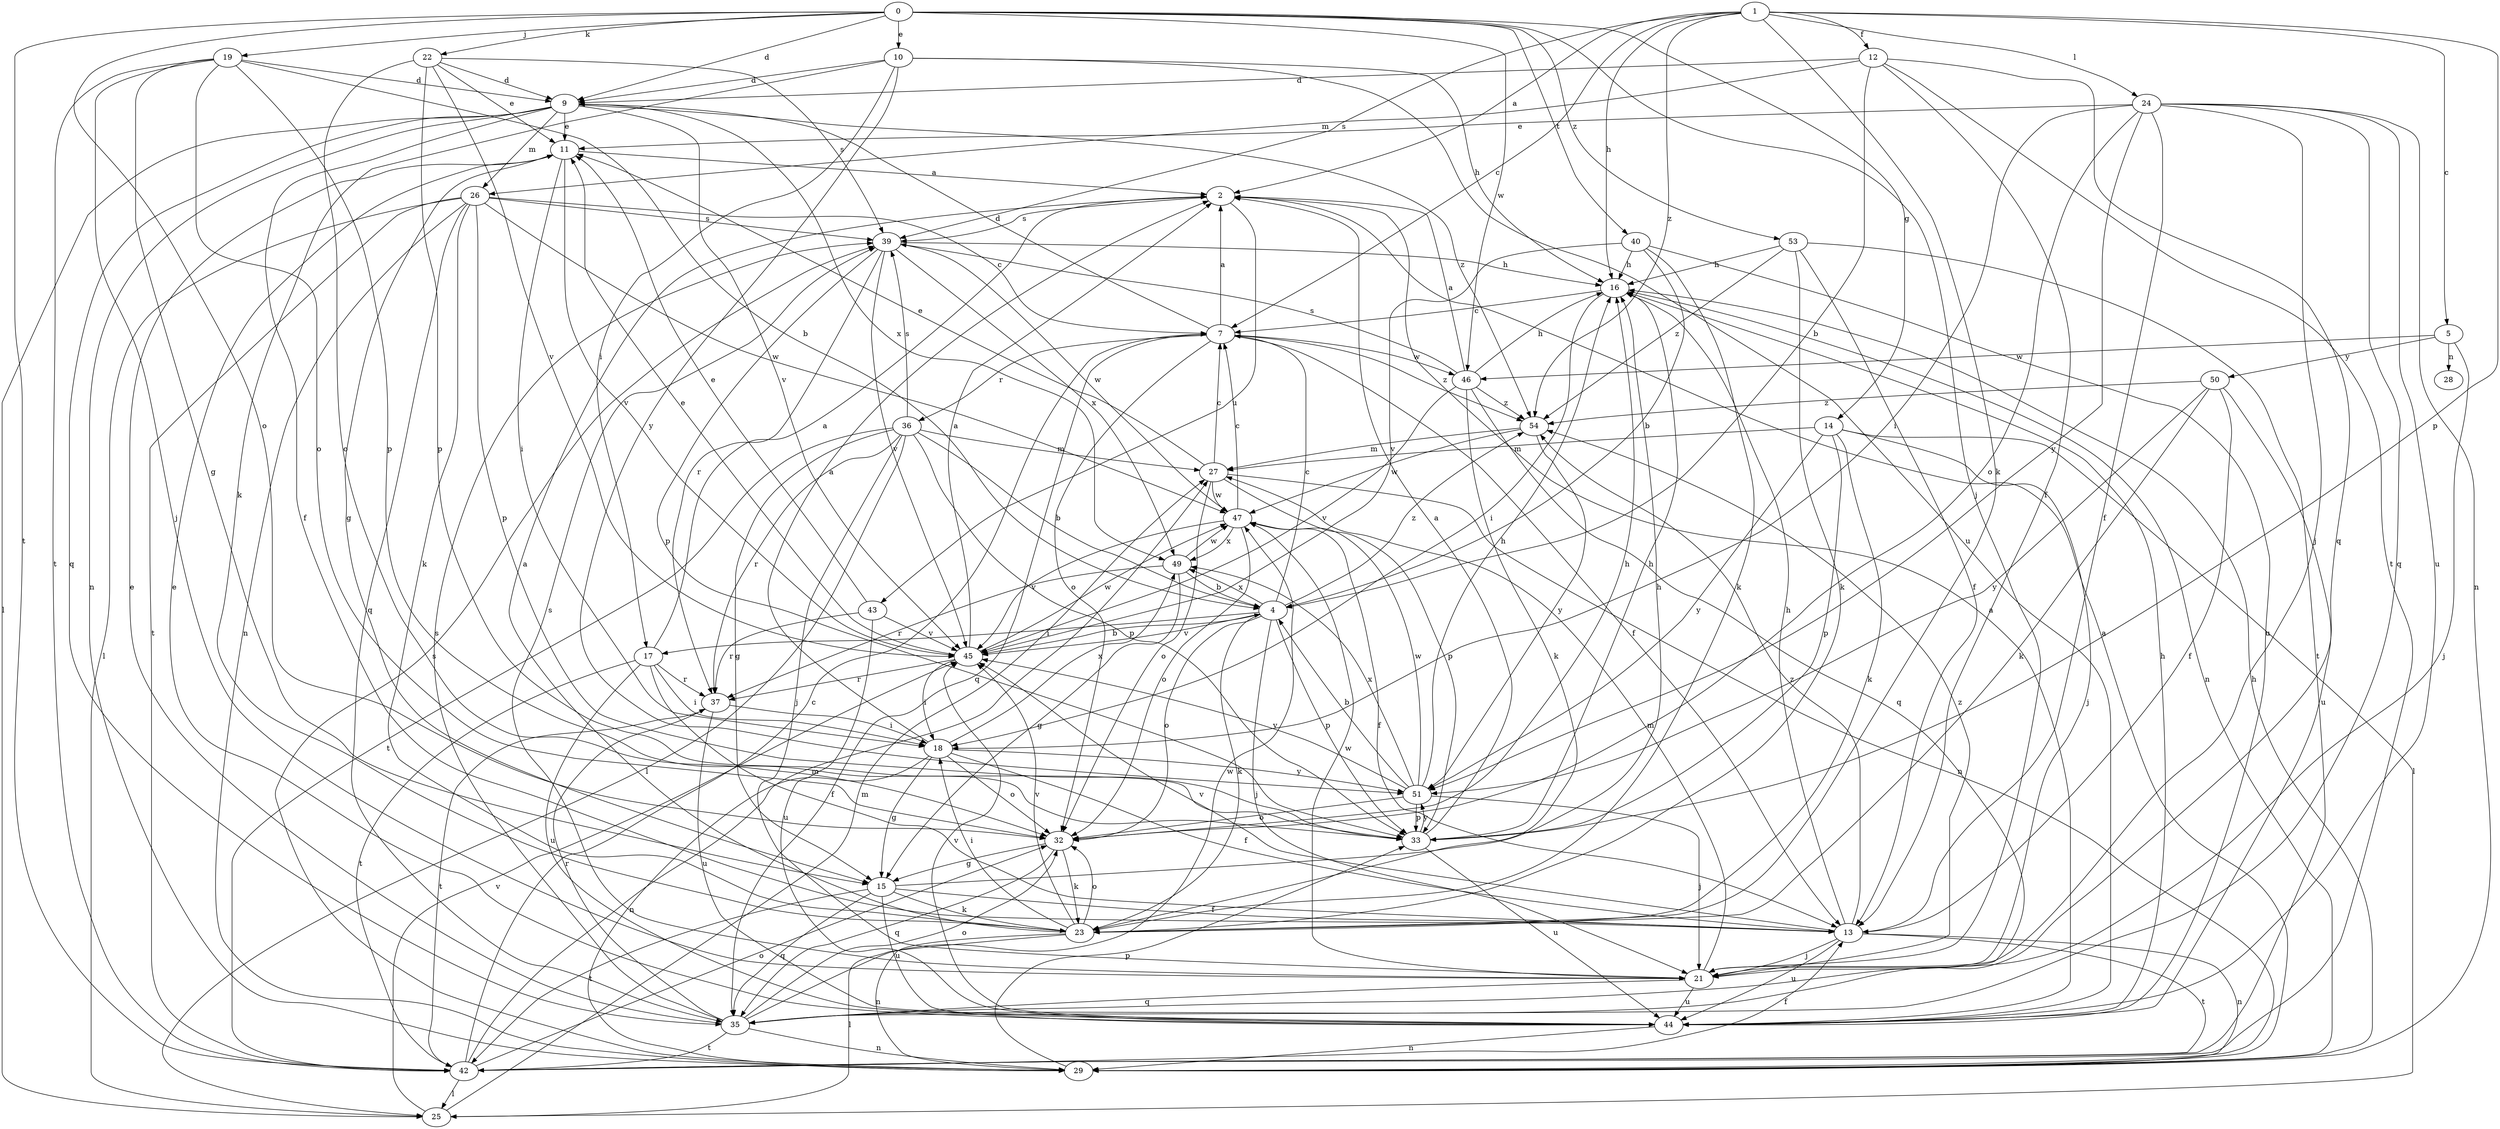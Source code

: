 strict digraph  {
0;
1;
2;
4;
5;
7;
9;
10;
11;
12;
13;
14;
15;
16;
17;
18;
19;
21;
22;
23;
24;
25;
26;
27;
28;
29;
32;
33;
35;
36;
37;
39;
40;
42;
43;
44;
45;
46;
47;
49;
50;
51;
53;
54;
0 -> 9  [label=d];
0 -> 10  [label=e];
0 -> 14  [label=g];
0 -> 19  [label=j];
0 -> 21  [label=j];
0 -> 22  [label=k];
0 -> 32  [label=o];
0 -> 40  [label=t];
0 -> 42  [label=t];
0 -> 46  [label=w];
0 -> 53  [label=z];
1 -> 2  [label=a];
1 -> 5  [label=c];
1 -> 7  [label=c];
1 -> 12  [label=f];
1 -> 16  [label=h];
1 -> 23  [label=k];
1 -> 24  [label=l];
1 -> 33  [label=p];
1 -> 39  [label=s];
1 -> 54  [label=z];
2 -> 39  [label=s];
2 -> 43  [label=u];
4 -> 7  [label=c];
4 -> 17  [label=i];
4 -> 21  [label=j];
4 -> 23  [label=k];
4 -> 32  [label=o];
4 -> 33  [label=p];
4 -> 45  [label=v];
4 -> 49  [label=x];
4 -> 54  [label=z];
5 -> 21  [label=j];
5 -> 28  [label=n];
5 -> 46  [label=w];
5 -> 50  [label=y];
7 -> 2  [label=a];
7 -> 9  [label=d];
7 -> 13  [label=f];
7 -> 32  [label=o];
7 -> 35  [label=q];
7 -> 36  [label=r];
7 -> 46  [label=w];
7 -> 54  [label=z];
9 -> 11  [label=e];
9 -> 13  [label=f];
9 -> 25  [label=l];
9 -> 26  [label=m];
9 -> 29  [label=n];
9 -> 35  [label=q];
9 -> 45  [label=v];
9 -> 49  [label=x];
9 -> 54  [label=z];
10 -> 9  [label=d];
10 -> 16  [label=h];
10 -> 17  [label=i];
10 -> 23  [label=k];
10 -> 44  [label=u];
10 -> 51  [label=y];
11 -> 2  [label=a];
11 -> 15  [label=g];
11 -> 18  [label=i];
11 -> 45  [label=v];
12 -> 4  [label=b];
12 -> 9  [label=d];
12 -> 13  [label=f];
12 -> 26  [label=m];
12 -> 35  [label=q];
12 -> 42  [label=t];
13 -> 16  [label=h];
13 -> 21  [label=j];
13 -> 29  [label=n];
13 -> 42  [label=t];
13 -> 44  [label=u];
13 -> 45  [label=v];
13 -> 54  [label=z];
14 -> 21  [label=j];
14 -> 23  [label=k];
14 -> 25  [label=l];
14 -> 27  [label=m];
14 -> 33  [label=p];
14 -> 51  [label=y];
15 -> 13  [label=f];
15 -> 16  [label=h];
15 -> 23  [label=k];
15 -> 35  [label=q];
15 -> 42  [label=t];
15 -> 44  [label=u];
16 -> 7  [label=c];
16 -> 18  [label=i];
16 -> 29  [label=n];
17 -> 2  [label=a];
17 -> 13  [label=f];
17 -> 18  [label=i];
17 -> 37  [label=r];
17 -> 42  [label=t];
17 -> 44  [label=u];
18 -> 2  [label=a];
18 -> 13  [label=f];
18 -> 15  [label=g];
18 -> 29  [label=n];
18 -> 32  [label=o];
18 -> 49  [label=x];
18 -> 51  [label=y];
19 -> 4  [label=b];
19 -> 9  [label=d];
19 -> 15  [label=g];
19 -> 21  [label=j];
19 -> 32  [label=o];
19 -> 33  [label=p];
19 -> 42  [label=t];
21 -> 27  [label=m];
21 -> 35  [label=q];
21 -> 39  [label=s];
21 -> 44  [label=u];
21 -> 47  [label=w];
21 -> 54  [label=z];
22 -> 9  [label=d];
22 -> 11  [label=e];
22 -> 32  [label=o];
22 -> 33  [label=p];
22 -> 39  [label=s];
22 -> 45  [label=v];
23 -> 2  [label=a];
23 -> 18  [label=i];
23 -> 25  [label=l];
23 -> 29  [label=n];
23 -> 32  [label=o];
23 -> 45  [label=v];
24 -> 11  [label=e];
24 -> 13  [label=f];
24 -> 18  [label=i];
24 -> 21  [label=j];
24 -> 29  [label=n];
24 -> 32  [label=o];
24 -> 35  [label=q];
24 -> 44  [label=u];
24 -> 51  [label=y];
25 -> 27  [label=m];
25 -> 45  [label=v];
26 -> 7  [label=c];
26 -> 23  [label=k];
26 -> 25  [label=l];
26 -> 29  [label=n];
26 -> 33  [label=p];
26 -> 35  [label=q];
26 -> 39  [label=s];
26 -> 42  [label=t];
26 -> 47  [label=w];
27 -> 7  [label=c];
27 -> 11  [label=e];
27 -> 29  [label=n];
27 -> 32  [label=o];
27 -> 33  [label=p];
27 -> 47  [label=w];
29 -> 2  [label=a];
29 -> 16  [label=h];
29 -> 33  [label=p];
29 -> 39  [label=s];
32 -> 15  [label=g];
32 -> 16  [label=h];
32 -> 23  [label=k];
32 -> 35  [label=q];
33 -> 2  [label=a];
33 -> 16  [label=h];
33 -> 44  [label=u];
33 -> 51  [label=y];
35 -> 11  [label=e];
35 -> 29  [label=n];
35 -> 32  [label=o];
35 -> 37  [label=r];
35 -> 39  [label=s];
35 -> 42  [label=t];
35 -> 47  [label=w];
36 -> 4  [label=b];
36 -> 15  [label=g];
36 -> 21  [label=j];
36 -> 25  [label=l];
36 -> 27  [label=m];
36 -> 33  [label=p];
36 -> 37  [label=r];
36 -> 39  [label=s];
36 -> 42  [label=t];
37 -> 18  [label=i];
37 -> 42  [label=t];
37 -> 44  [label=u];
39 -> 16  [label=h];
39 -> 33  [label=p];
39 -> 37  [label=r];
39 -> 45  [label=v];
39 -> 47  [label=w];
39 -> 49  [label=x];
40 -> 4  [label=b];
40 -> 16  [label=h];
40 -> 23  [label=k];
40 -> 44  [label=u];
40 -> 45  [label=v];
42 -> 7  [label=c];
42 -> 13  [label=f];
42 -> 25  [label=l];
42 -> 27  [label=m];
42 -> 32  [label=o];
43 -> 11  [label=e];
43 -> 37  [label=r];
43 -> 44  [label=u];
43 -> 45  [label=v];
44 -> 2  [label=a];
44 -> 11  [label=e];
44 -> 16  [label=h];
44 -> 29  [label=n];
44 -> 45  [label=v];
45 -> 2  [label=a];
45 -> 4  [label=b];
45 -> 11  [label=e];
45 -> 18  [label=i];
45 -> 37  [label=r];
45 -> 47  [label=w];
46 -> 2  [label=a];
46 -> 16  [label=h];
46 -> 23  [label=k];
46 -> 35  [label=q];
46 -> 39  [label=s];
46 -> 45  [label=v];
46 -> 54  [label=z];
47 -> 7  [label=c];
47 -> 13  [label=f];
47 -> 32  [label=o];
47 -> 45  [label=v];
47 -> 49  [label=x];
49 -> 4  [label=b];
49 -> 15  [label=g];
49 -> 37  [label=r];
49 -> 47  [label=w];
50 -> 13  [label=f];
50 -> 23  [label=k];
50 -> 44  [label=u];
50 -> 51  [label=y];
50 -> 54  [label=z];
51 -> 4  [label=b];
51 -> 16  [label=h];
51 -> 21  [label=j];
51 -> 32  [label=o];
51 -> 33  [label=p];
51 -> 45  [label=v];
51 -> 47  [label=w];
51 -> 49  [label=x];
53 -> 13  [label=f];
53 -> 16  [label=h];
53 -> 23  [label=k];
53 -> 42  [label=t];
53 -> 54  [label=z];
54 -> 27  [label=m];
54 -> 47  [label=w];
54 -> 51  [label=y];
}
